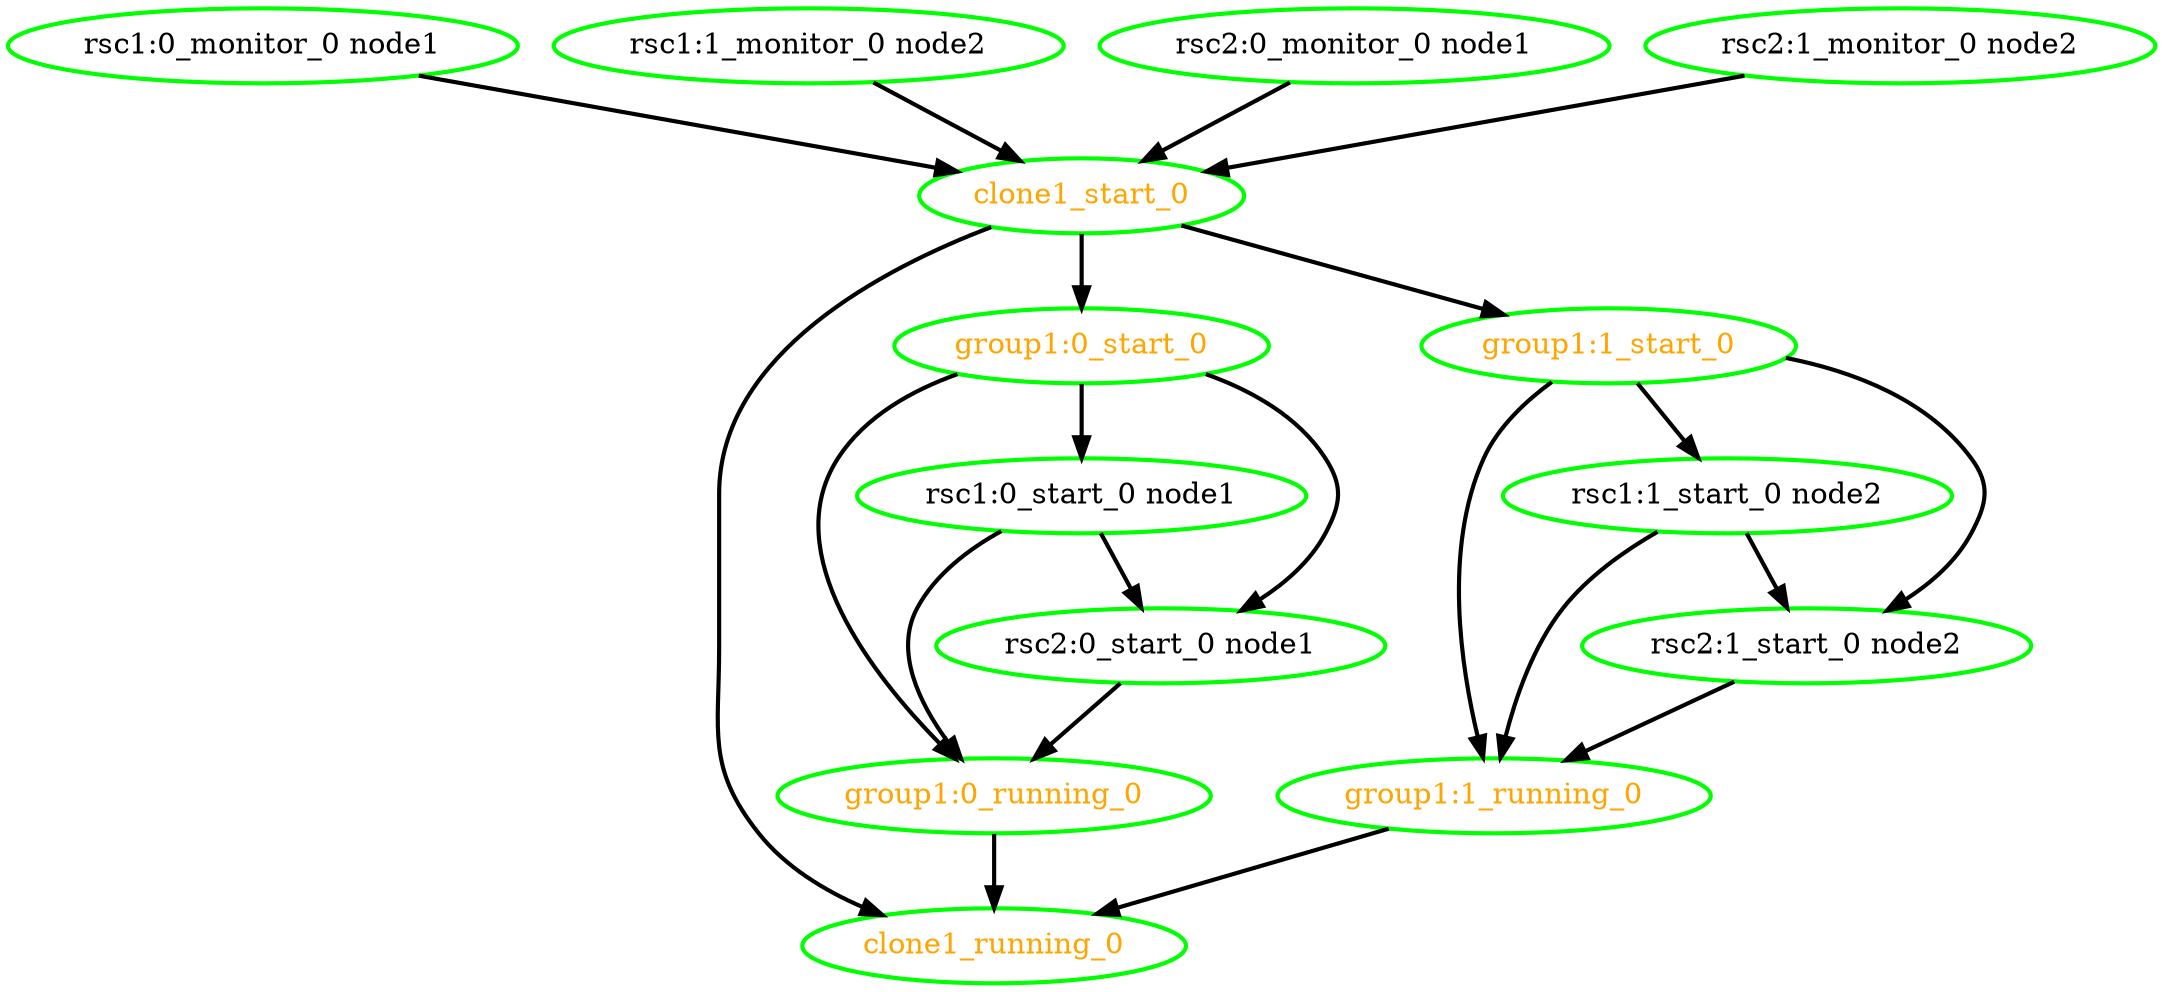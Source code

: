 digraph "g" {
"clone1_running_0" [ style=bold color="green" fontcolor="orange"]
"clone1_start_0" -> "clone1_running_0" [ style = bold]
"clone1_start_0" -> "group1:0_start_0" [ style = bold]
"clone1_start_0" -> "group1:1_start_0" [ style = bold]
"clone1_start_0" [ style=bold color="green" fontcolor="orange"]
"group1:0_running_0" -> "clone1_running_0" [ style = bold]
"group1:0_running_0" [ style=bold color="green" fontcolor="orange"]
"group1:0_start_0" -> "group1:0_running_0" [ style = bold]
"group1:0_start_0" -> "rsc1:0_start_0 node1" [ style = bold]
"group1:0_start_0" -> "rsc2:0_start_0 node1" [ style = bold]
"group1:0_start_0" [ style=bold color="green" fontcolor="orange"]
"group1:1_running_0" -> "clone1_running_0" [ style = bold]
"group1:1_running_0" [ style=bold color="green" fontcolor="orange"]
"group1:1_start_0" -> "group1:1_running_0" [ style = bold]
"group1:1_start_0" -> "rsc1:1_start_0 node2" [ style = bold]
"group1:1_start_0" -> "rsc2:1_start_0 node2" [ style = bold]
"group1:1_start_0" [ style=bold color="green" fontcolor="orange"]
"rsc1:0_monitor_0 node1" -> "clone1_start_0" [ style = bold]
"rsc1:0_monitor_0 node1" [ style=bold color="green" fontcolor="black"]
"rsc1:0_start_0 node1" -> "group1:0_running_0" [ style = bold]
"rsc1:0_start_0 node1" -> "rsc2:0_start_0 node1" [ style = bold]
"rsc1:0_start_0 node1" [ style=bold color="green" fontcolor="black"]
"rsc1:1_monitor_0 node2" -> "clone1_start_0" [ style = bold]
"rsc1:1_monitor_0 node2" [ style=bold color="green" fontcolor="black"]
"rsc1:1_start_0 node2" -> "group1:1_running_0" [ style = bold]
"rsc1:1_start_0 node2" -> "rsc2:1_start_0 node2" [ style = bold]
"rsc1:1_start_0 node2" [ style=bold color="green" fontcolor="black"]
"rsc2:0_monitor_0 node1" -> "clone1_start_0" [ style = bold]
"rsc2:0_monitor_0 node1" [ style=bold color="green" fontcolor="black"]
"rsc2:0_start_0 node1" -> "group1:0_running_0" [ style = bold]
"rsc2:0_start_0 node1" [ style=bold color="green" fontcolor="black"]
"rsc2:1_monitor_0 node2" -> "clone1_start_0" [ style = bold]
"rsc2:1_monitor_0 node2" [ style=bold color="green" fontcolor="black"]
"rsc2:1_start_0 node2" -> "group1:1_running_0" [ style = bold]
"rsc2:1_start_0 node2" [ style=bold color="green" fontcolor="black"]
}
